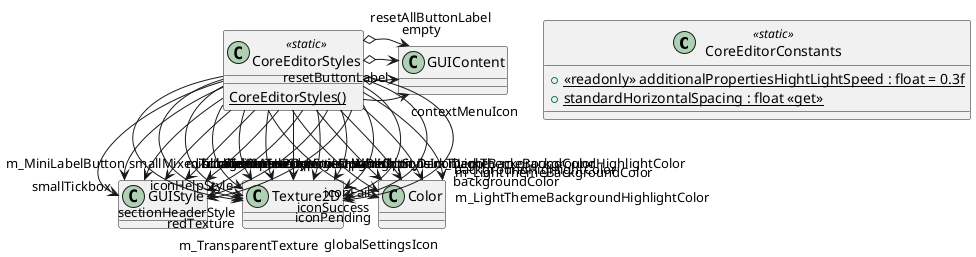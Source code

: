 @startuml
class CoreEditorConstants <<static>> {
    + {static} <<readonly>> additionalPropertiesHightLightSpeed : float = 0.3f
    + {static} standardHorizontalSpacing : float <<get>>
}
class CoreEditorStyles <<static>> {
    {static} CoreEditorStyles()
}
CoreEditorStyles --> "smallTickbox" GUIStyle
CoreEditorStyles --> "smallMixedTickbox" GUIStyle
CoreEditorStyles --> "m_MiniLabelButton" GUIStyle
CoreEditorStyles --> "miniLabelButton" GUIStyle
CoreEditorStyles --> "contextMenuStyle" GUIStyle
CoreEditorStyles --> "additionalPropertiesHighlightStyle" GUIStyle
CoreEditorStyles --> "iconHelpStyle" GUIStyle
CoreEditorStyles --> "sectionHeaderStyle" GUIStyle
CoreEditorStyles --> "subSectionHeaderStyle" GUIStyle
CoreEditorStyles --> "m_TransparentTexture" Texture2D
CoreEditorStyles --> "redTexture" Texture2D
CoreEditorStyles --> "greenTexture" Texture2D
CoreEditorStyles --> "blueTexture" Texture2D
CoreEditorStyles --> "paneOptionsIconDark" Texture2D
CoreEditorStyles --> "paneOptionsIconLight" Texture2D
CoreEditorStyles --> "paneOptionsIcon" Texture2D
CoreEditorStyles --> "iconWarn" Texture2D
CoreEditorStyles --> "iconHelp" Texture2D
CoreEditorStyles --> "iconFail" Texture2D
CoreEditorStyles --> "iconSuccess" Texture2D
CoreEditorStyles --> "iconPending" Texture2D
CoreEditorStyles --> "globalSettingsIcon" Texture2D
CoreEditorStyles --> "m_LightThemeBackgroundColor" Color
CoreEditorStyles --> "m_LightThemeBackgroundHighlightColor" Color
CoreEditorStyles --> "m_DarkThemeBackgroundColor" Color
CoreEditorStyles --> "m_DarkThemeBackgroundHighlightColor" Color
CoreEditorStyles --> "backgroundColor" Color
CoreEditorStyles --> "backgroundHighlightColor" Color
CoreEditorStyles --> "contextMenuIcon" GUIContent
CoreEditorStyles o-> "resetButtonLabel" GUIContent
CoreEditorStyles o-> "resetAllButtonLabel" GUIContent
CoreEditorStyles o-> "empty" GUIContent
@enduml
